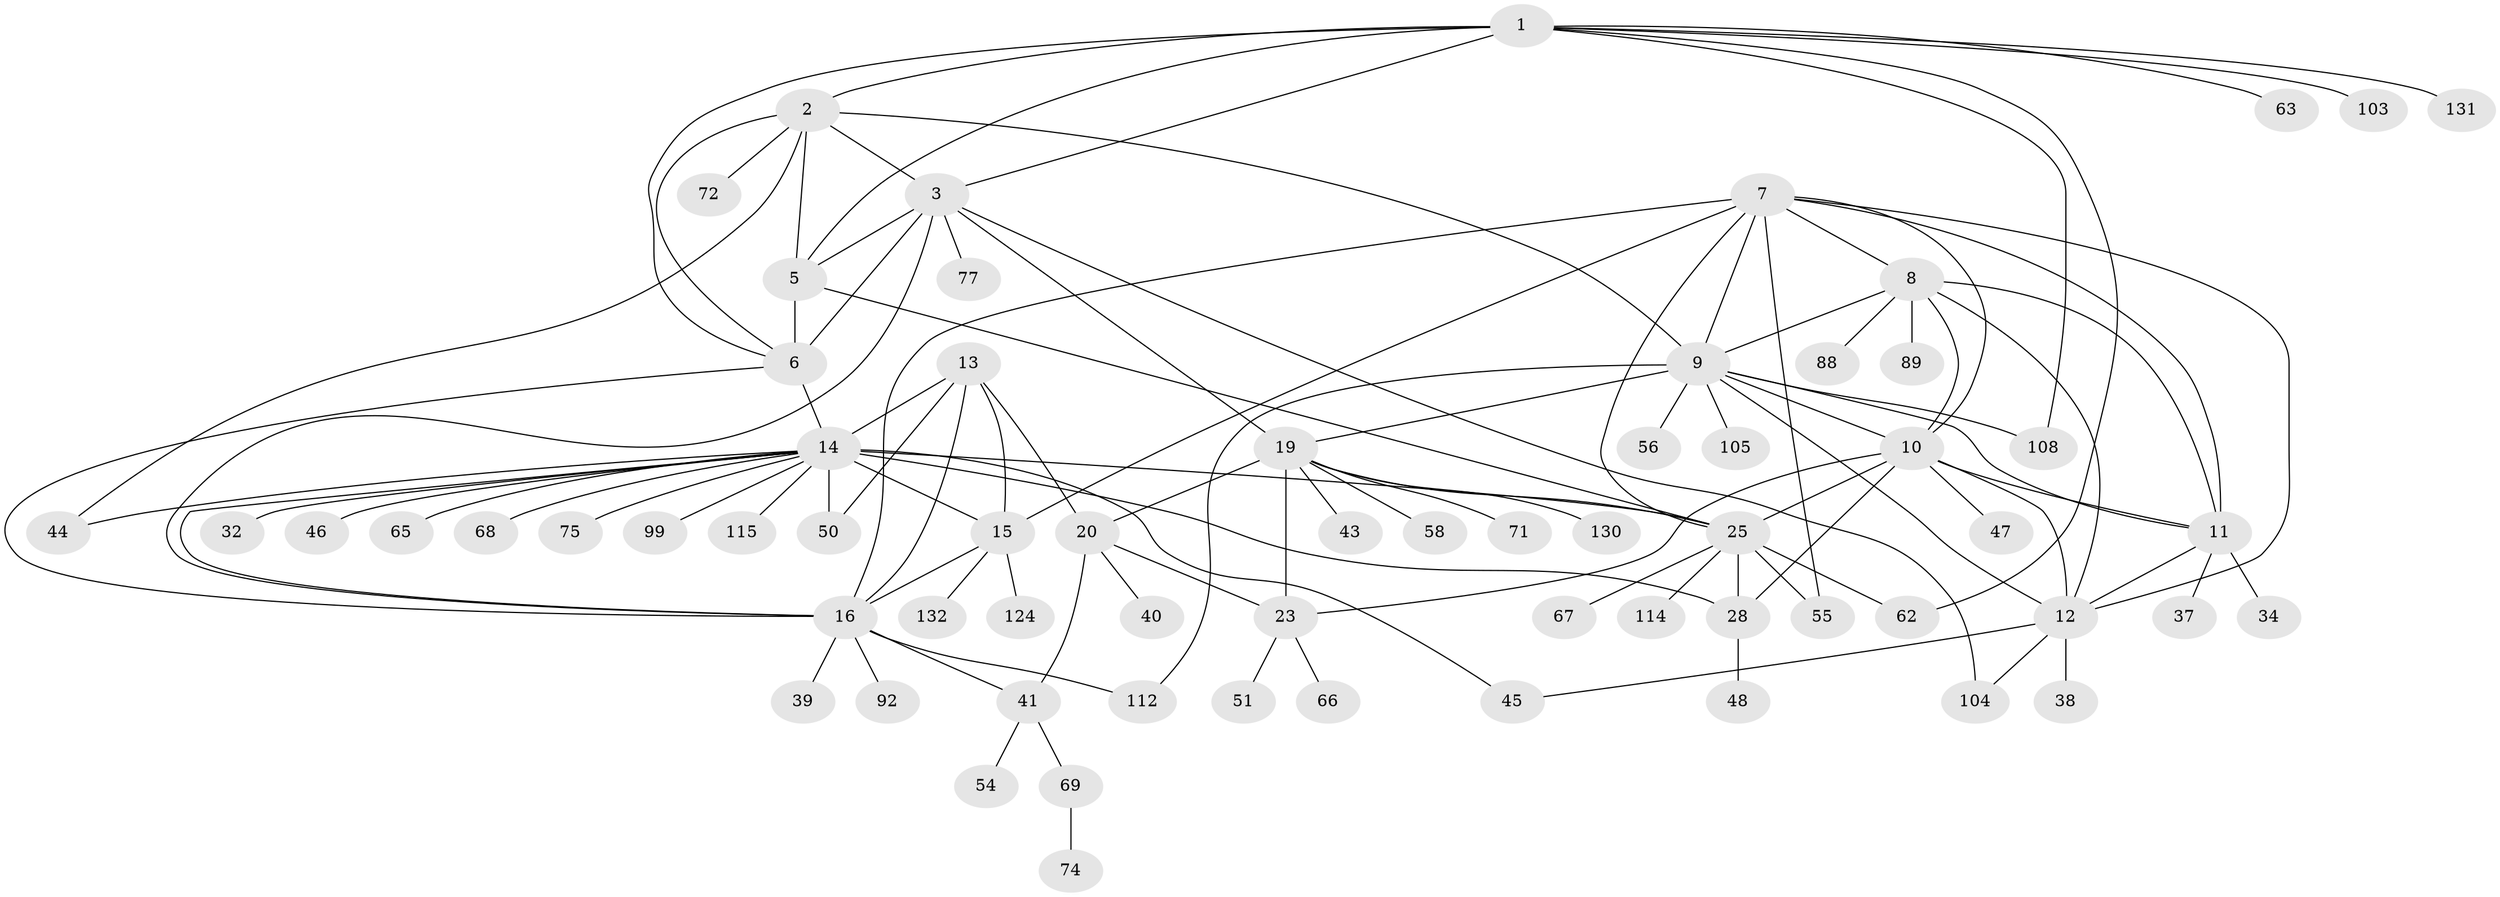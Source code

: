 // original degree distribution, {10: 0.045454545454545456, 11: 0.022727272727272728, 5: 0.007575757575757576, 9: 0.045454545454545456, 7: 0.030303030303030304, 8: 0.030303030303030304, 6: 0.030303030303030304, 12: 0.015151515151515152, 1: 0.553030303030303, 2: 0.1590909090909091, 4: 0.03787878787878788, 3: 0.022727272727272728}
// Generated by graph-tools (version 1.1) at 2025/15/03/09/25 04:15:55]
// undirected, 66 vertices, 107 edges
graph export_dot {
graph [start="1"]
  node [color=gray90,style=filled];
  1;
  2 [super="+33+90+128"];
  3 [super="+4"];
  5 [super="+49+107+100+52"];
  6 [super="+57+59+70+106"];
  7 [super="+93+116"];
  8;
  9;
  10 [super="+98+84"];
  11 [super="+91"];
  12;
  13 [super="+82+121"];
  14 [super="+18"];
  15 [super="+17+76+113+31"];
  16;
  19 [super="+24+21"];
  20 [super="+109+119"];
  23 [super="+42"];
  25 [super="+26"];
  28;
  32;
  34;
  37;
  38;
  39;
  40;
  41;
  43;
  44;
  45;
  46;
  47;
  48 [super="+83+110+87"];
  50 [super="+81"];
  51;
  54;
  55;
  56;
  58;
  62 [super="+96+79"];
  63;
  65;
  66;
  67 [super="+117+73"];
  68;
  69 [super="+94+120"];
  71;
  72 [super="+129"];
  74;
  75;
  77;
  88;
  89;
  92;
  99;
  103;
  104;
  105;
  108;
  112;
  114;
  115;
  124;
  130;
  131;
  132;
  1 -- 2;
  1 -- 3 [weight=2];
  1 -- 5;
  1 -- 6;
  1 -- 62;
  1 -- 63;
  1 -- 103;
  1 -- 108;
  1 -- 131;
  2 -- 3 [weight=2];
  2 -- 5;
  2 -- 6;
  2 -- 9;
  2 -- 44;
  2 -- 72;
  3 -- 5 [weight=2];
  3 -- 6 [weight=2];
  3 -- 104;
  3 -- 77;
  3 -- 16;
  3 -- 19;
  5 -- 6;
  5 -- 25;
  6 -- 14;
  6 -- 16;
  7 -- 8;
  7 -- 9;
  7 -- 10;
  7 -- 11;
  7 -- 12;
  7 -- 16;
  7 -- 15;
  7 -- 55;
  7 -- 25;
  8 -- 9;
  8 -- 10;
  8 -- 11;
  8 -- 12;
  8 -- 88;
  8 -- 89;
  9 -- 10;
  9 -- 11;
  9 -- 12;
  9 -- 56;
  9 -- 105;
  9 -- 108;
  9 -- 112;
  9 -- 19;
  10 -- 11;
  10 -- 12;
  10 -- 23;
  10 -- 28;
  10 -- 47;
  10 -- 25;
  11 -- 12;
  11 -- 34;
  11 -- 37;
  12 -- 38;
  12 -- 45;
  12 -- 104;
  13 -- 14 [weight=2];
  13 -- 15 [weight=2];
  13 -- 16;
  13 -- 20;
  13 -- 50;
  14 -- 15 [weight=4];
  14 -- 16 [weight=2];
  14 -- 99;
  14 -- 65;
  14 -- 68;
  14 -- 75;
  14 -- 25 [weight=6];
  14 -- 28 [weight=2];
  14 -- 32;
  14 -- 44;
  14 -- 45;
  14 -- 46;
  14 -- 115;
  14 -- 50;
  15 -- 16 [weight=2];
  15 -- 132;
  15 -- 124;
  16 -- 39;
  16 -- 41;
  16 -- 92;
  16 -- 112;
  19 -- 20 [weight=4];
  19 -- 23 [weight=4];
  19 -- 58;
  19 -- 130;
  19 -- 71;
  19 -- 43;
  19 -- 25;
  20 -- 23;
  20 -- 40;
  20 -- 41;
  23 -- 51;
  23 -- 66;
  25 -- 28 [weight=3];
  25 -- 55;
  25 -- 67;
  25 -- 114;
  25 -- 62;
  28 -- 48;
  41 -- 54;
  41 -- 69;
  69 -- 74;
}
